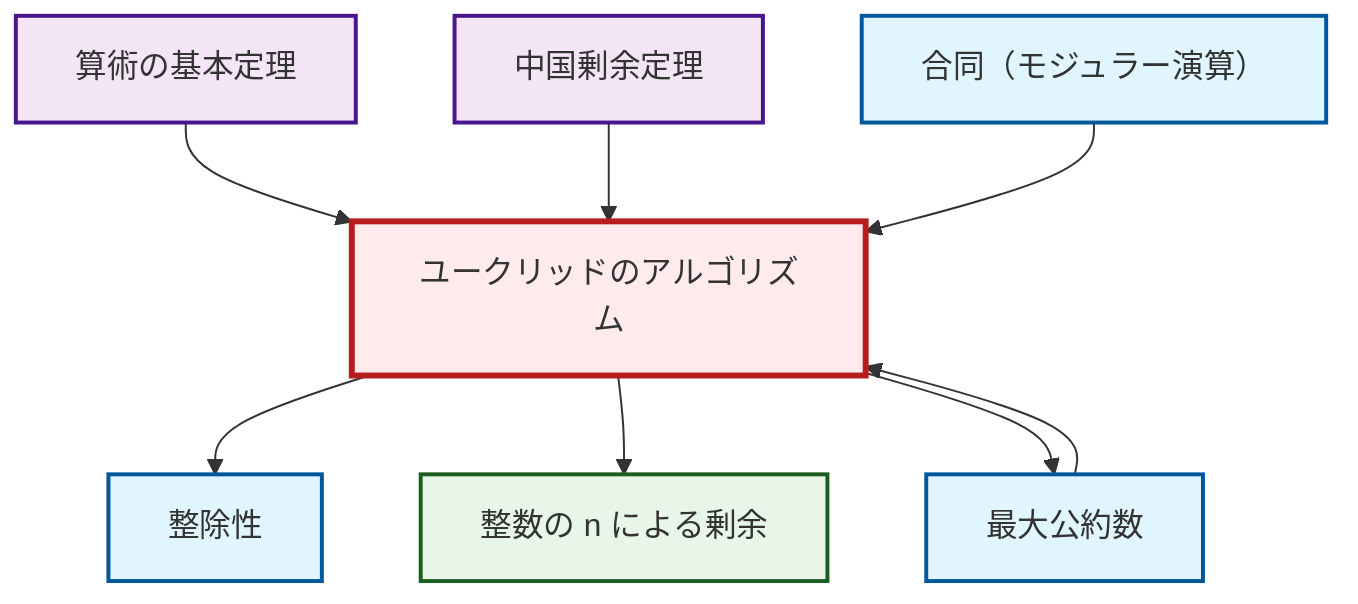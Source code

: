 graph TD
    classDef definition fill:#e1f5fe,stroke:#01579b,stroke-width:2px
    classDef theorem fill:#f3e5f5,stroke:#4a148c,stroke-width:2px
    classDef axiom fill:#fff3e0,stroke:#e65100,stroke-width:2px
    classDef example fill:#e8f5e9,stroke:#1b5e20,stroke-width:2px
    classDef current fill:#ffebee,stroke:#b71c1c,stroke-width:3px
    ex-quotient-integers-mod-n["整数の n による剰余"]:::example
    def-congruence["合同（モジュラー演算）"]:::definition
    thm-chinese-remainder["中国剰余定理"]:::theorem
    def-gcd["最大公約数"]:::definition
    def-divisibility["整除性"]:::definition
    thm-fundamental-arithmetic["算術の基本定理"]:::theorem
    thm-euclidean-algorithm["ユークリッドのアルゴリズム"]:::theorem
    thm-euclidean-algorithm --> def-divisibility
    def-gcd --> thm-euclidean-algorithm
    thm-fundamental-arithmetic --> thm-euclidean-algorithm
    thm-chinese-remainder --> thm-euclidean-algorithm
    thm-euclidean-algorithm --> ex-quotient-integers-mod-n
    thm-euclidean-algorithm --> def-gcd
    def-congruence --> thm-euclidean-algorithm
    class thm-euclidean-algorithm current